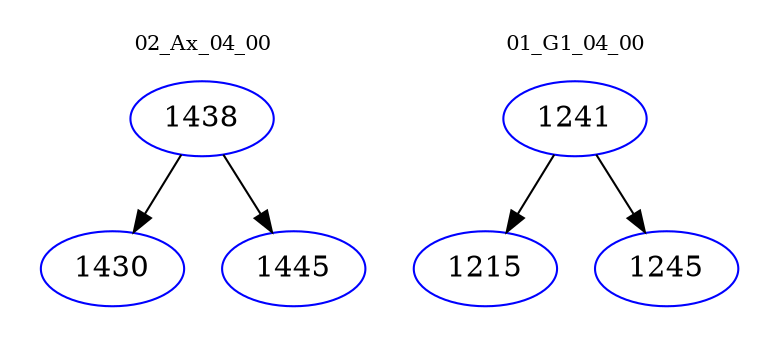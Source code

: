 digraph{
subgraph cluster_0 {
color = white
label = "02_Ax_04_00";
fontsize=10;
T0_1438 [label="1438", color="blue"]
T0_1438 -> T0_1430 [color="black"]
T0_1430 [label="1430", color="blue"]
T0_1438 -> T0_1445 [color="black"]
T0_1445 [label="1445", color="blue"]
}
subgraph cluster_1 {
color = white
label = "01_G1_04_00";
fontsize=10;
T1_1241 [label="1241", color="blue"]
T1_1241 -> T1_1215 [color="black"]
T1_1215 [label="1215", color="blue"]
T1_1241 -> T1_1245 [color="black"]
T1_1245 [label="1245", color="blue"]
}
}
